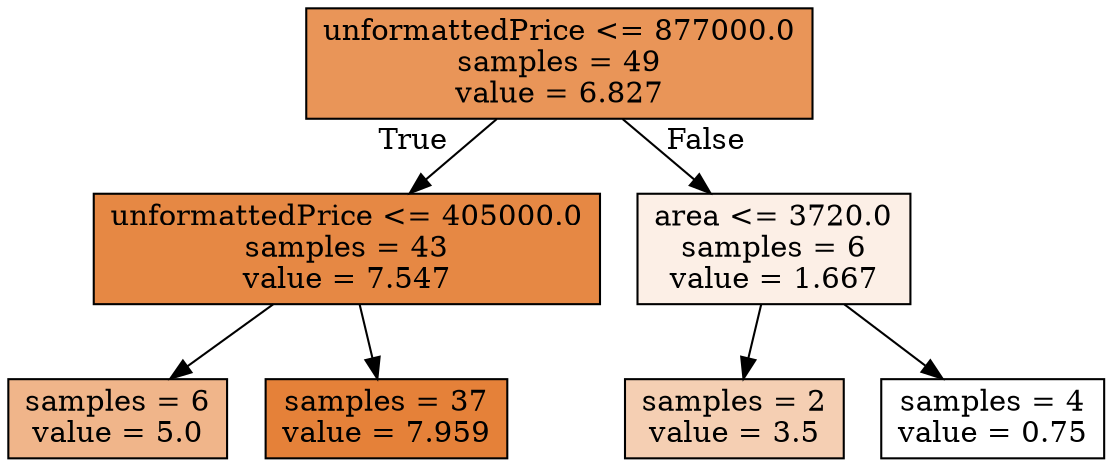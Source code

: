 digraph Tree {
node [shape=box, style="filled", color="black"] ;
0 [label="unformattedPrice <= 877000.0\nsamples = 49\nvalue = 6.827", fillcolor="#e99558"] ;
1 [label="unformattedPrice <= 405000.0\nsamples = 43\nvalue = 7.547", fillcolor="#e68844"] ;
0 -> 1 [labeldistance=2.5, labelangle=45, headlabel="True"] ;
2 [label="samples = 6\nvalue = 5.0", fillcolor="#f0b58a"] ;
1 -> 2 ;
3 [label="samples = 37\nvalue = 7.959", fillcolor="#e58139"] ;
1 -> 3 ;
4 [label="area <= 3720.0\nsamples = 6\nvalue = 1.667", fillcolor="#fcefe6"] ;
0 -> 4 [labeldistance=2.5, labelangle=-45, headlabel="False"] ;
5 [label="samples = 2\nvalue = 3.5", fillcolor="#f5cfb3"] ;
4 -> 5 ;
6 [label="samples = 4\nvalue = 0.75", fillcolor="#ffffff"] ;
4 -> 6 ;
}